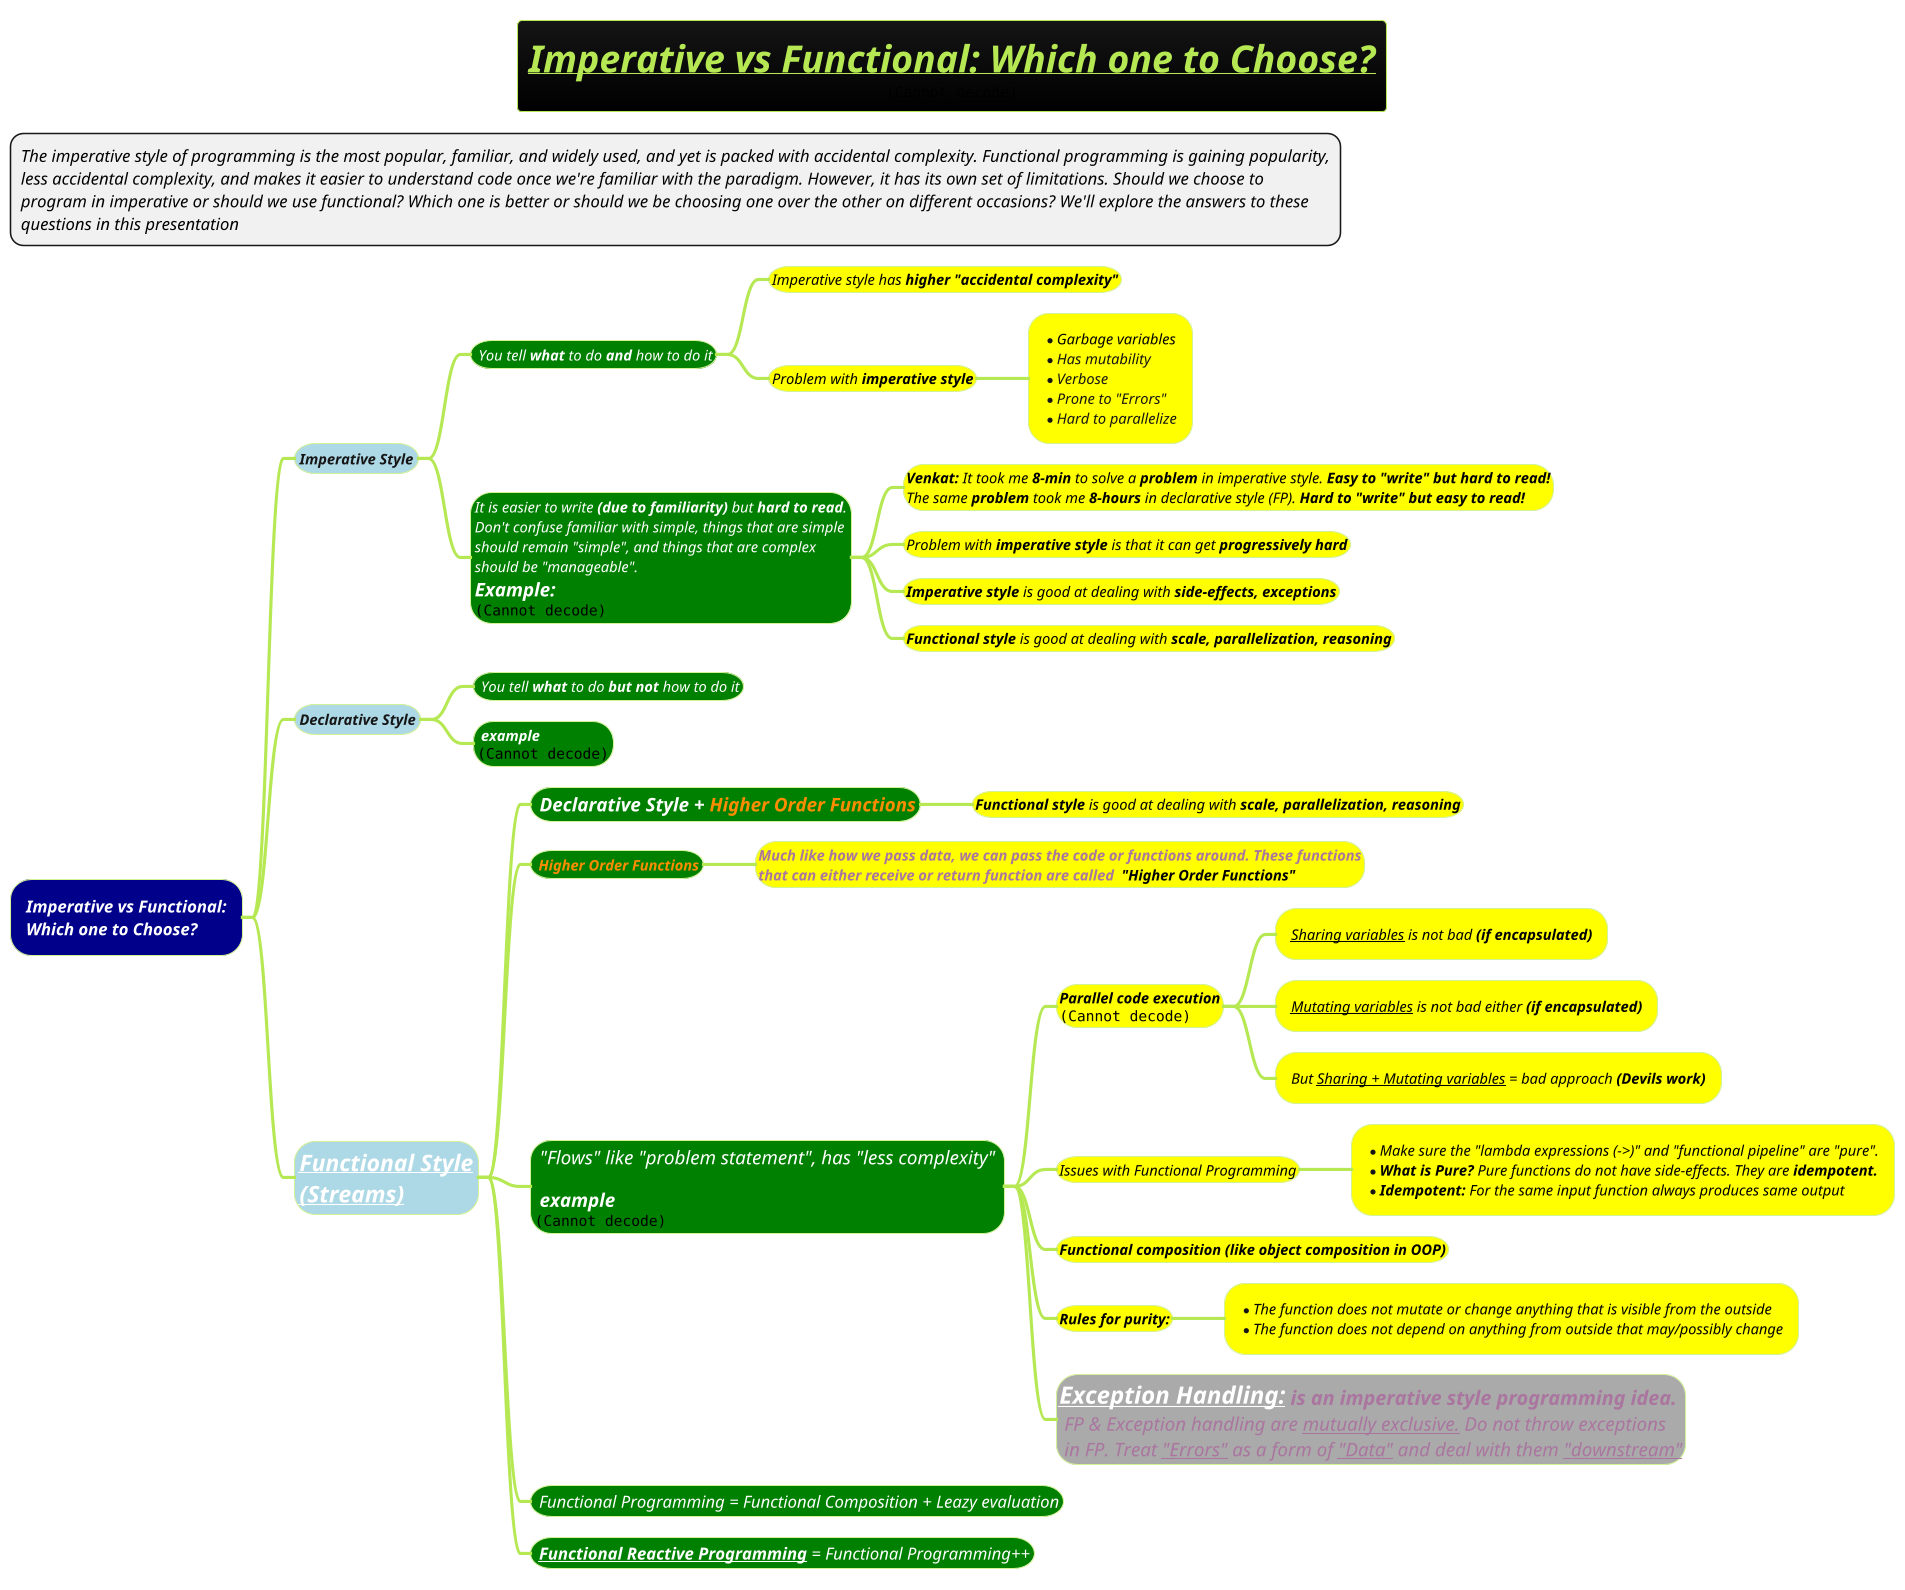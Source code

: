 @startmindmap
title = <b><i><u>Imperative vs Functional: Which one to Choose?\n<img:images/img_213.png{scale=1}>

*:<i><size:16>The imperative style of programming is the most popular, familiar, and widely used, and yet is packed with accidental complexity. Functional programming is gaining popularity,
<i><size:16>less accidental complexity, and makes it easier to understand code once we're familiar with the paradigm. However, it has its own set of limitations. Should we choose to
<i><size:16>program in imperative or should we use functional? Which one is better or should we be choosing one over the other on different occasions? We'll explore the answers to these
<i><size:16>questions in this presentation;

!theme hacker
*[#darkblue] <color #white><i>Imperative vs Functional:\n<color #white><i>Which one to Choose?
**[#lightblue] <i>Imperative Style
***[#green] <size:14><color #white><i> You tell **what** to do **and** how to do it
****[#yellow] <size:14><color #black><i>Imperative style has <b>higher "accidental complexity"
****[#yellow] <size:14><color #black><i>Problem with <b>imperative style
*****[#yellow]:*<size:14><color #black><i>Garbage variables
* <size:14><i>Has mutability
* <size:14><i>Verbose
* <size:14><i>Prone to "Errors"
* <size:14><i>Hard to parallelize;
***[#green]:<size:14><color #white><i>It is easier to write **(due to familiarity)** but **hard to read**.
<size:14><color #white><i>Don't confuse familiar with simple, things that are simple
<size:14><color #white><i>should remain "simple", and things that are complex
<size:14><color #white><i>should be "manageable".
<b><size:18><color #white><i>Example:
<img:images/img_3.png{scale=1.13}>;
****[#yellow]:<size:14><color #black><i>**Venkat:** It took me **8-min** to solve a **problem** in imperative style. <b>Easy to "write" but hard to read!
<size:14><color #black><i>The same **problem** took me **8-hours** in declarative style (FP).<b> Hard to "write" but easy to read! ;
****[#yellow] <size:14><color #black><i>Problem with <b>imperative style</b> is that it can get <b>progressively hard
****[#yellow] <size:14><color #black><i><b>Imperative style</b> is good at dealing with <b>side-effects, exceptions
****[#yellow] <size:14><color #black><i><b>Functional style</b> is good at dealing with <b>scale, parallelization, reasoning

**[#lightblue] <i>Declarative Style
***[#green] <size:14><color #white><i> You tell **what** to do **but not** how to do it
***[#green] <b><size:14><color #white><i> example \n<img:images/img_2.png{scale=0.8}>

**[#lightblue] <size:22><i>[[docs/3-programming-languages/Venkat-Subramaniam/Streams.puml Functional Style\n(Streams)]]
***[#green] <b><size:18><color #white><i> Declarative Style + <color :darkorange>Higher Order Functions
****[#yellow] <size:14><color #black><i><b>Functional style</b> is good at dealing with <b>scale, parallelization, reasoning

***[#green] <b><size:14><color #white><i> <i><color :darkorange>Higher Order Functions

****[#yellow]:<b><i><size:14>Much like how we pass data, we can pass the code or functions around. These functions
<b><i><size:14>that can either receive or return function are called <color :black> "Higher Order Functions";
***[#green] <size:18><color #white><i> <color :white>"Flows" like "problem statement", has "less complexity" \n\n<b><size:18><color #white><i> example\n<img:images/img.png{scale=0.92}>
****[#yellow] <size:14><color #black><i><b>Parallel code execution\n<img:images/img_1.png{scale=0.8}>
*****[#yellow] <size:14><color #black><i>__Sharing variables__ is not bad <b>(if encapsulated)
*****[#yellow] <size:14><color #black><i>__Mutating variables__ is not bad either <b>(if encapsulated)
*****[#yellow] <size:14><color #black><i>But __Sharing + Mutating variables__ = bad approach <b>(Devils work)
****[#yellow] <size:14><color #black><i>Issues with Functional Programming
*****[#yellow] *<size:14><color #black><i>Make sure the "lambda expressions (->)" and "functional pipeline" are "pure". \n*<size:14><color #black><i>**What is Pure?** Pure functions do not have side-effects. They are **idempotent.**\n*<size:14><color #black><i>**Idempotent:** For the same input function always produces same output
****[#yellow] <size:14><color #black><i><b>Functional composition (like object composition in OOP)
****[#yellow] <size:14><color #black><i><b>Rules for purity:
*****[#yellow] *<size:14><color #black><i>The function does not mutate or change anything that is visible from the outside \n* <size:14><color #black><i>The function does not depend on anything from outside that may/possibly change
****[#a]:=<i><color:darkorange>[[docs/3-programming-languages/Venkat-Subramaniam/Exception-Handling-in-Functional-and-Reactive-Programming.puml Exception Handling:]]</color> is an imperative style programming idea.
<size:18> <i>FP & Exception handling are __mutually exclusive.__ Do not throw exceptions
<size:18> <i>in FP. Treat __"Errors"__ as a form of __"Data"__ and deal with them __"downstream"__;

***[#green] <size:16><color #white><i> <color :white>Functional Programming = Functional Composition + Leazy evaluation
***[#green] <size:16><color #white><i> <color :white><b>[[docs/3-programming-languages/Venkat-Subramaniam/Asynchronous-Programming-in-Java-Options-to-Choose-from.puml Functional Reactive Programming]]</b> = Functional Programming++
@endmindmap
